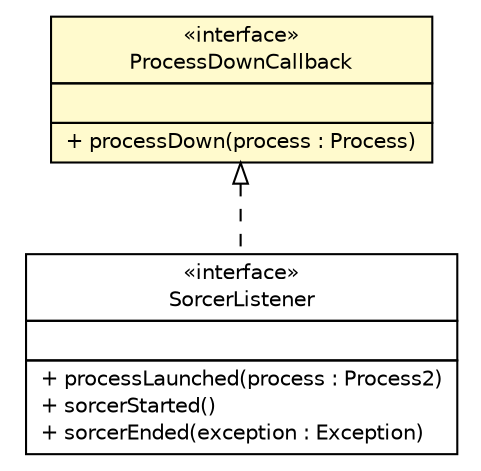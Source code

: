 #!/usr/local/bin/dot
#
# Class diagram 
# Generated by UMLGraph version R5_6 (http://www.umlgraph.org/)
#

digraph G {
	edge [fontname="Helvetica",fontsize=10,labelfontname="Helvetica",labelfontsize=10];
	node [fontname="Helvetica",fontsize=10,shape=plaintext];
	nodesep=0.25;
	ranksep=0.5;
	// sorcer.util.ProcessDownCallback
	c391885 [label=<<table title="sorcer.util.ProcessDownCallback" border="0" cellborder="1" cellspacing="0" cellpadding="2" port="p" bgcolor="lemonChiffon" href="./ProcessDownCallback.html">
		<tr><td><table border="0" cellspacing="0" cellpadding="1">
<tr><td align="center" balign="center"> &#171;interface&#187; </td></tr>
<tr><td align="center" balign="center"> ProcessDownCallback </td></tr>
		</table></td></tr>
		<tr><td><table border="0" cellspacing="0" cellpadding="1">
<tr><td align="left" balign="left">  </td></tr>
		</table></td></tr>
		<tr><td><table border="0" cellspacing="0" cellpadding="1">
<tr><td align="left" balign="left"> + processDown(process : Process) </td></tr>
		</table></td></tr>
		</table>>, URL="./ProcessDownCallback.html", fontname="Helvetica", fontcolor="black", fontsize=10.0];
	// sorcer.launcher.SorcerListener
	c392317 [label=<<table title="sorcer.launcher.SorcerListener" border="0" cellborder="1" cellspacing="0" cellpadding="2" port="p" href="../launcher/SorcerListener.html">
		<tr><td><table border="0" cellspacing="0" cellpadding="1">
<tr><td align="center" balign="center"> &#171;interface&#187; </td></tr>
<tr><td align="center" balign="center"> SorcerListener </td></tr>
		</table></td></tr>
		<tr><td><table border="0" cellspacing="0" cellpadding="1">
<tr><td align="left" balign="left">  </td></tr>
		</table></td></tr>
		<tr><td><table border="0" cellspacing="0" cellpadding="1">
<tr><td align="left" balign="left"> + processLaunched(process : Process2) </td></tr>
<tr><td align="left" balign="left"> + sorcerStarted() </td></tr>
<tr><td align="left" balign="left"> + sorcerEnded(exception : Exception) </td></tr>
		</table></td></tr>
		</table>>, URL="../launcher/SorcerListener.html", fontname="Helvetica", fontcolor="black", fontsize=10.0];
	//sorcer.launcher.SorcerListener implements sorcer.util.ProcessDownCallback
	c391885:p -> c392317:p [dir=back,arrowtail=empty,style=dashed];
}


